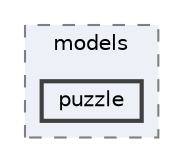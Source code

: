 digraph "/Users/nicolapanozzo/unibo/Kaunas Courses/Component Based Software Engineering/chesscom_api_wrapper/app/chesscomwrapper/src/models/puzzle"
{
 // LATEX_PDF_SIZE
  bgcolor="transparent";
  edge [fontname=Helvetica,fontsize=10,labelfontname=Helvetica,labelfontsize=10];
  node [fontname=Helvetica,fontsize=10,shape=box,height=0.2,width=0.4];
  compound=true
  subgraph clusterdir_bdeba5f06b852fec80257c0bf4c3c36e {
    graph [ bgcolor="#edf0f7", pencolor="grey50", label="models", fontname=Helvetica,fontsize=10 style="filled,dashed", URL="dir_bdeba5f06b852fec80257c0bf4c3c36e.html",tooltip=""]
  dir_5f02527d0e22e6828f62022ba78bfbfd [label="puzzle", fillcolor="#edf0f7", color="grey25", style="filled,bold", URL="dir_5f02527d0e22e6828f62022ba78bfbfd.html",tooltip=""];
  }
}
